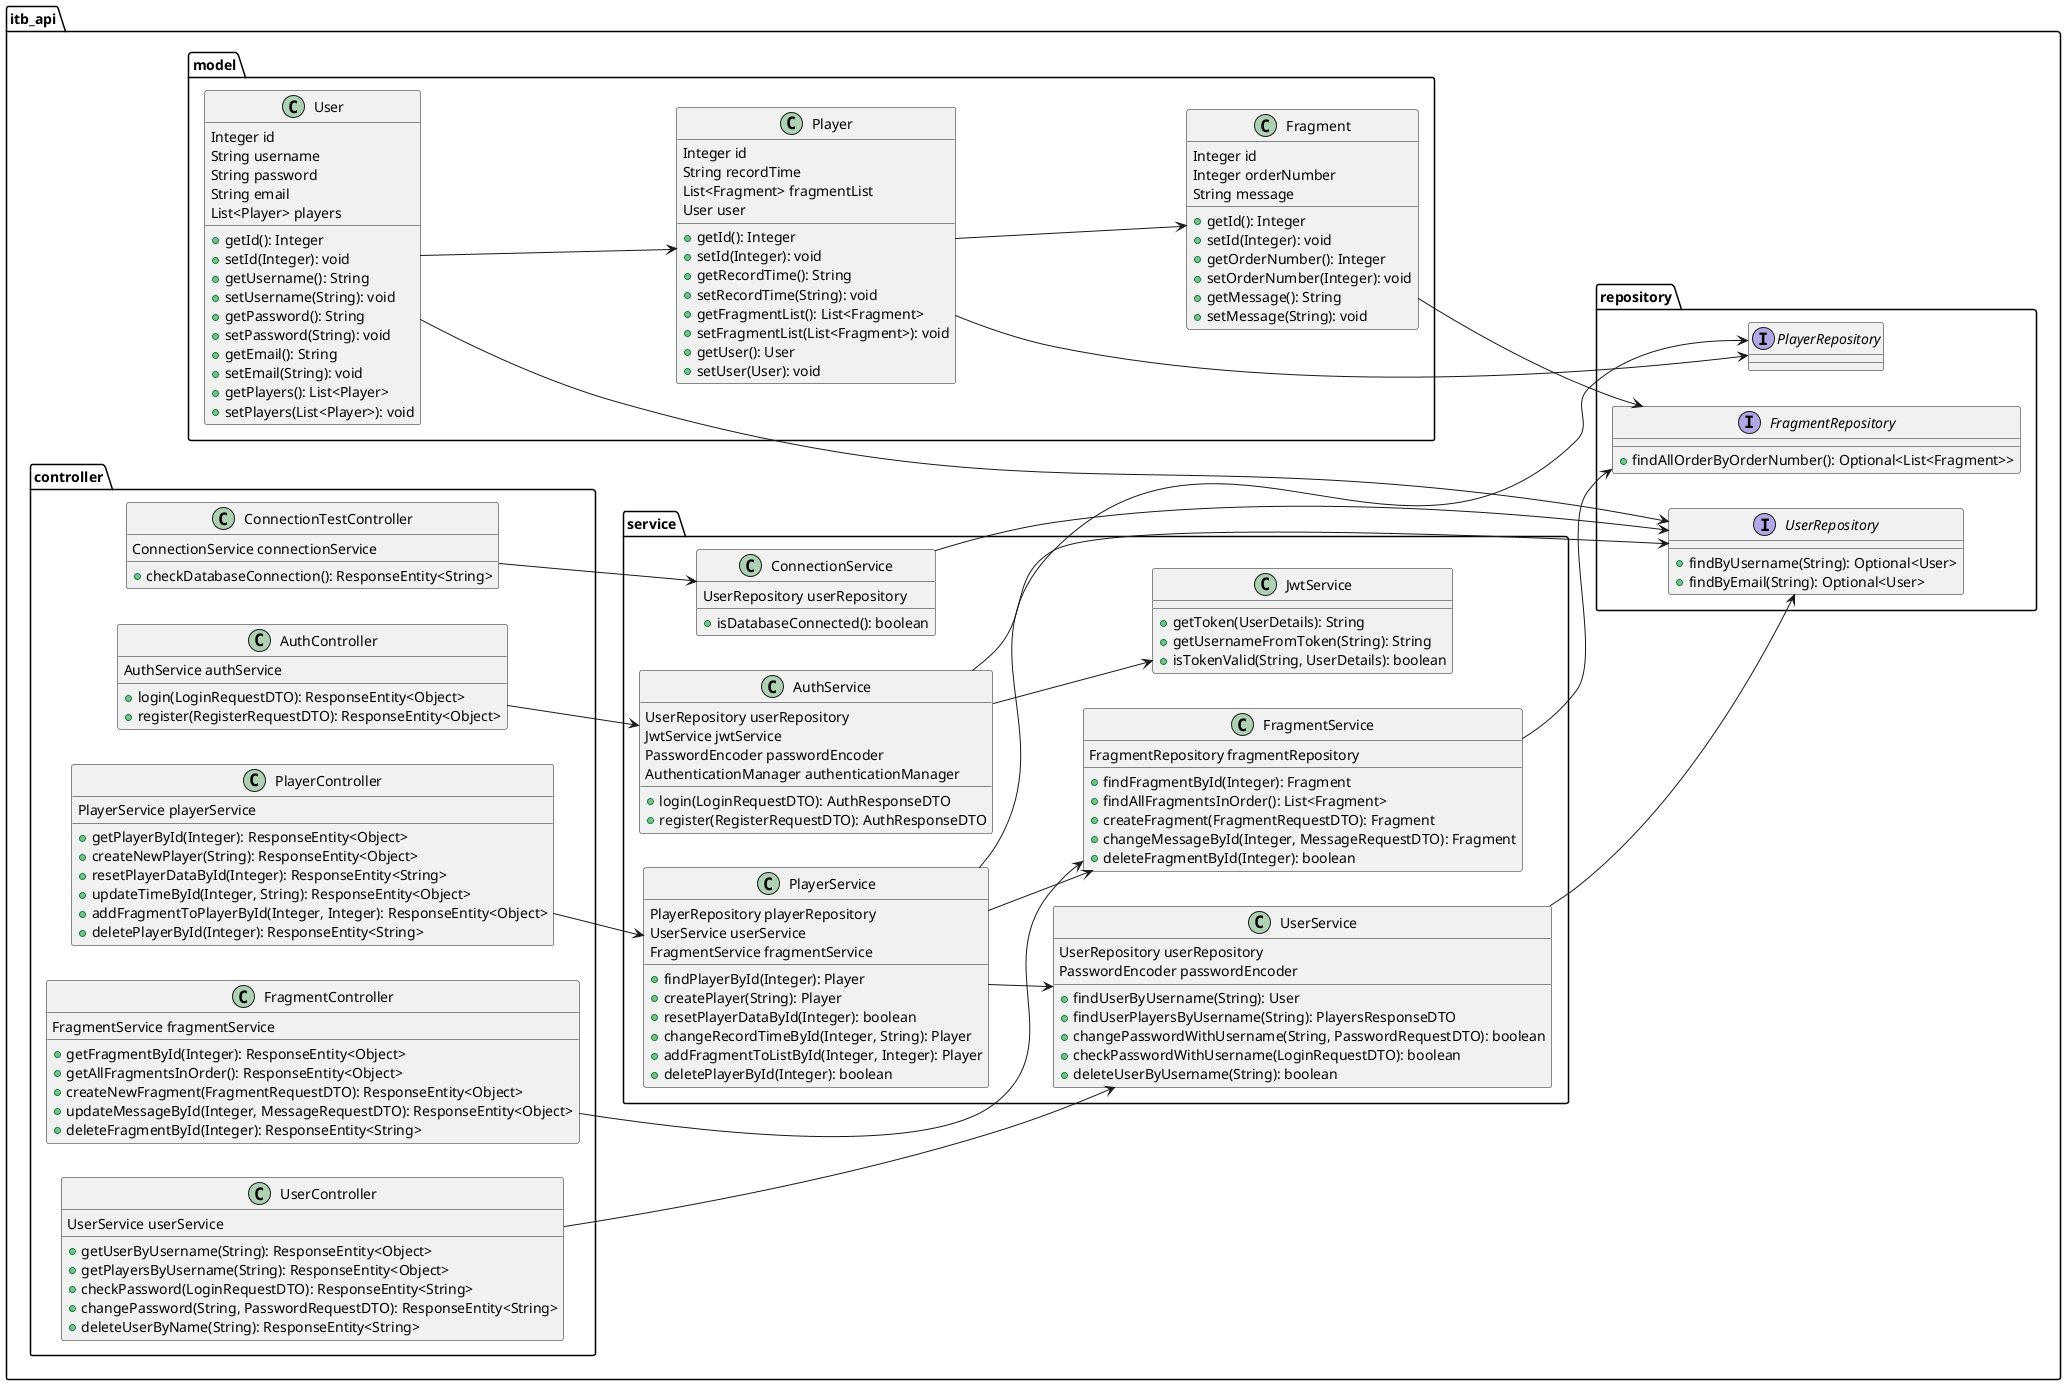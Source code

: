 @startuml itb_api_diagram
left to right direction

package itb_api.model {
    class User {
        Integer id
        String username
        String password
        String email
        List<Player> players
        + getId(): Integer
        + setId(Integer): void
        + getUsername(): String
        + setUsername(String): void
        + getPassword(): String
        + setPassword(String): void
        + getEmail(): String
        + setEmail(String): void
        + getPlayers(): List<Player>
        + setPlayers(List<Player>): void
    }

    class Player {
        Integer id
        String recordTime
        List<Fragment> fragmentList
        User user
        + getId(): Integer
        + setId(Integer): void
        + getRecordTime(): String
        + setRecordTime(String): void
        + getFragmentList(): List<Fragment>
        + setFragmentList(List<Fragment>): void
        + getUser(): User
        + setUser(User): void
    }

    class Fragment {
        Integer id
        Integer orderNumber
        String message
        + getId(): Integer
        + setId(Integer): void
        + getOrderNumber(): Integer
        + setOrderNumber(Integer): void
        + getMessage(): String
        + setMessage(String): void
    }
}

package itb_api.repository {
    interface UserRepository {
        + findByUsername(String): Optional<User>
        + findByEmail(String): Optional<User>
    }

    interface PlayerRepository {
    }

    interface FragmentRepository {
        + findAllOrderByOrderNumber(): Optional<List<Fragment>>
    }
}

package itb_api.service {
    class UserService {
        UserRepository userRepository
        PasswordEncoder passwordEncoder
        + findUserByUsername(String): User
        + findUserPlayersByUsername(String): PlayersResponseDTO
        + changePasswordWithUsername(String, PasswordRequestDTO): boolean
        + checkPasswordWithUsername(LoginRequestDTO): boolean
        + deleteUserByUsername(String): boolean
    }

    class PlayerService {
        PlayerRepository playerRepository
        UserService userService
        FragmentService fragmentService
        + findPlayerById(Integer): Player
        + createPlayer(String): Player
        + resetPlayerDataById(Integer): boolean
        + changeRecordTimeById(Integer, String): Player
        + addFragmentToListById(Integer, Integer): Player
        + deletePlayerById(Integer): boolean
    }

    class FragmentService {
        FragmentRepository fragmentRepository
        + findFragmentById(Integer): Fragment
        + findAllFragmentsInOrder(): List<Fragment>
        + createFragment(FragmentRequestDTO): Fragment
        + changeMessageById(Integer, MessageRequestDTO): Fragment
        + deleteFragmentById(Integer): boolean
    }

    class JwtService {
        + getToken(UserDetails): String
        + getUsernameFromToken(String): String
        + isTokenValid(String, UserDetails): boolean
    }

    class AuthService {
        UserRepository userRepository
        JwtService jwtService
        PasswordEncoder passwordEncoder
        AuthenticationManager authenticationManager
        + login(LoginRequestDTO): AuthResponseDTO
        + register(RegisterRequestDTO): AuthResponseDTO
    }

    class ConnectionService {
        UserRepository userRepository
        + isDatabaseConnected(): boolean
    }
}

package itb_api.controller {
    class UserController {
        UserService userService
        + getUserByUsername(String): ResponseEntity<Object>
        + getPlayersByUsername(String): ResponseEntity<Object>
        + checkPassword(LoginRequestDTO): ResponseEntity<String>
        + changePassword(String, PasswordRequestDTO): ResponseEntity<String>
        + deleteUserByName(String): ResponseEntity<String>
    }

    class PlayerController {
        PlayerService playerService
        + getPlayerById(Integer): ResponseEntity<Object>
        + createNewPlayer(String): ResponseEntity<Object>
        + resetPlayerDataById(Integer): ResponseEntity<String>
        + updateTimeById(Integer, String): ResponseEntity<Object>
        + addFragmentToPlayerById(Integer, Integer): ResponseEntity<Object>
        + deletePlayerById(Integer): ResponseEntity<String>
    }

    class FragmentController {
        FragmentService fragmentService
        + getFragmentById(Integer): ResponseEntity<Object>
        + getAllFragmentsInOrder(): ResponseEntity<Object>
        + createNewFragment(FragmentRequestDTO): ResponseEntity<Object>
        + updateMessageById(Integer, MessageRequestDTO): ResponseEntity<Object>
        + deleteFragmentById(Integer): ResponseEntity<String>
    }

    class ConnectionTestController {
        ConnectionService connectionService
        + checkDatabaseConnection(): ResponseEntity<String>
    }

    class AuthController {
        AuthService authService
        + login(LoginRequestDTO): ResponseEntity<Object>
        + register(RegisterRequestDTO): ResponseEntity<Object>
    }
}

User --> UserRepository
Player --> PlayerRepository
Fragment --> FragmentRepository
User --> Player
Player --> Fragment
UserService --> UserRepository
PlayerService --> PlayerRepository
PlayerService --> UserService
PlayerService --> FragmentService
FragmentService --> FragmentRepository
AuthService --> UserRepository
AuthService --> JwtService
ConnectionService --> UserRepository
UserController --> UserService
PlayerController --> PlayerService
FragmentController --> FragmentService
ConnectionTestController --> ConnectionService
AuthController --> AuthService

@enduml